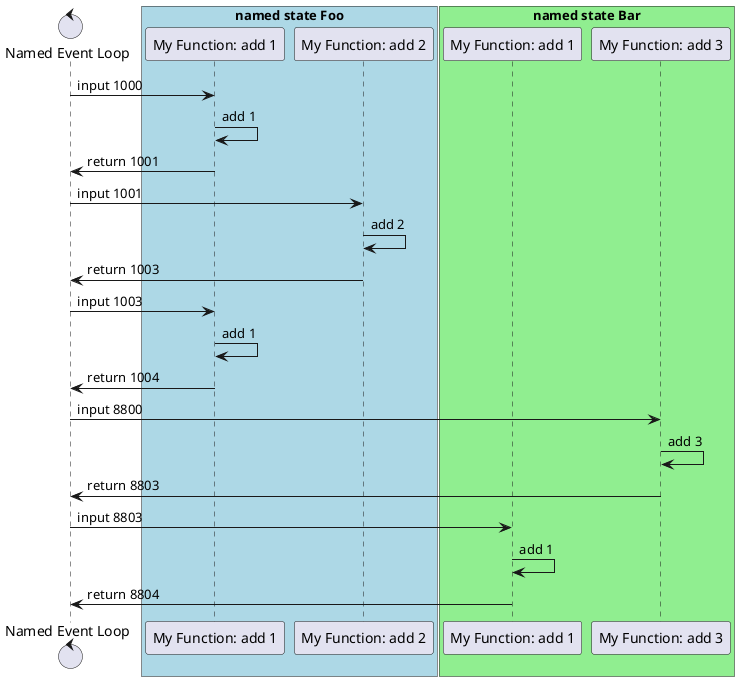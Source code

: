 @startuml
control "Named Event Loop" as el

box "named state Foo" #LightBlue
participant "My Function: add 1" as my1
participant "My Function: add 2" as my2
end box

box "named state Bar" #LightGreen
participant "My Function: add 1" as my4
participant "My Function: add 3" as my3
end box

el  -> my1 : input 1000
my1 -> my1 : add 1
el  <- my1 : return 1001


el ->  my2 : input 1001
my2 -> my2 : add 2
el  <- my2 : return 1003


el -> my1  : input 1003
my1 -> my1 : add 1
el  <- my1 : return 1004


el ->  my3 : input 8800
my3 -> my3 : add 3
el  <- my3 : return 8803

el ->  my4 : input 8803
my4 -> my4 : add 1
el  <- my4 : return 8804
@enduml



